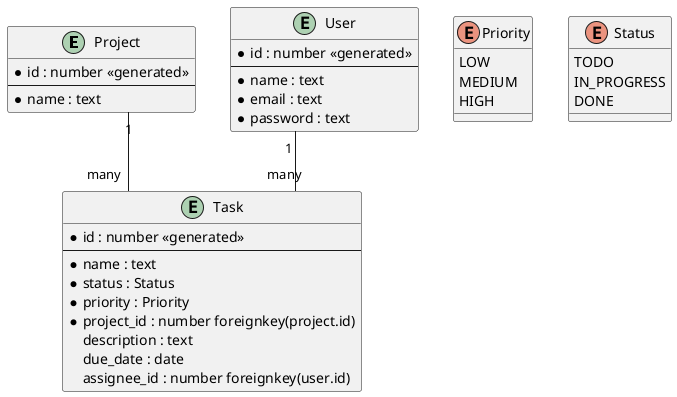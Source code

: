 @startuml
 skinparam linetype ortho


entity "Project" as project {
  *id : number <<generated>>
  --
  *name : text
}

enum Priority {
  LOW
  MEDIUM
  HIGH
}

enum Status {
  TODO
  IN_PROGRESS
  DONE
}

entity "Task" as task {
  *id : number <<generated>>
  --
  *name : text
  *status : Status
  *priority : Priority
  *project_id : number foreignkey(project.id)
  description : text
  due_date : date
  assignee_id : number foreignkey(user.id)
}

entity "User" as user {
  *id : number <<generated>>
  --
  *name : text
  *email : text
  *password : text
}

project "1" -- "many" task
user "1" -- "many" task
@enduml